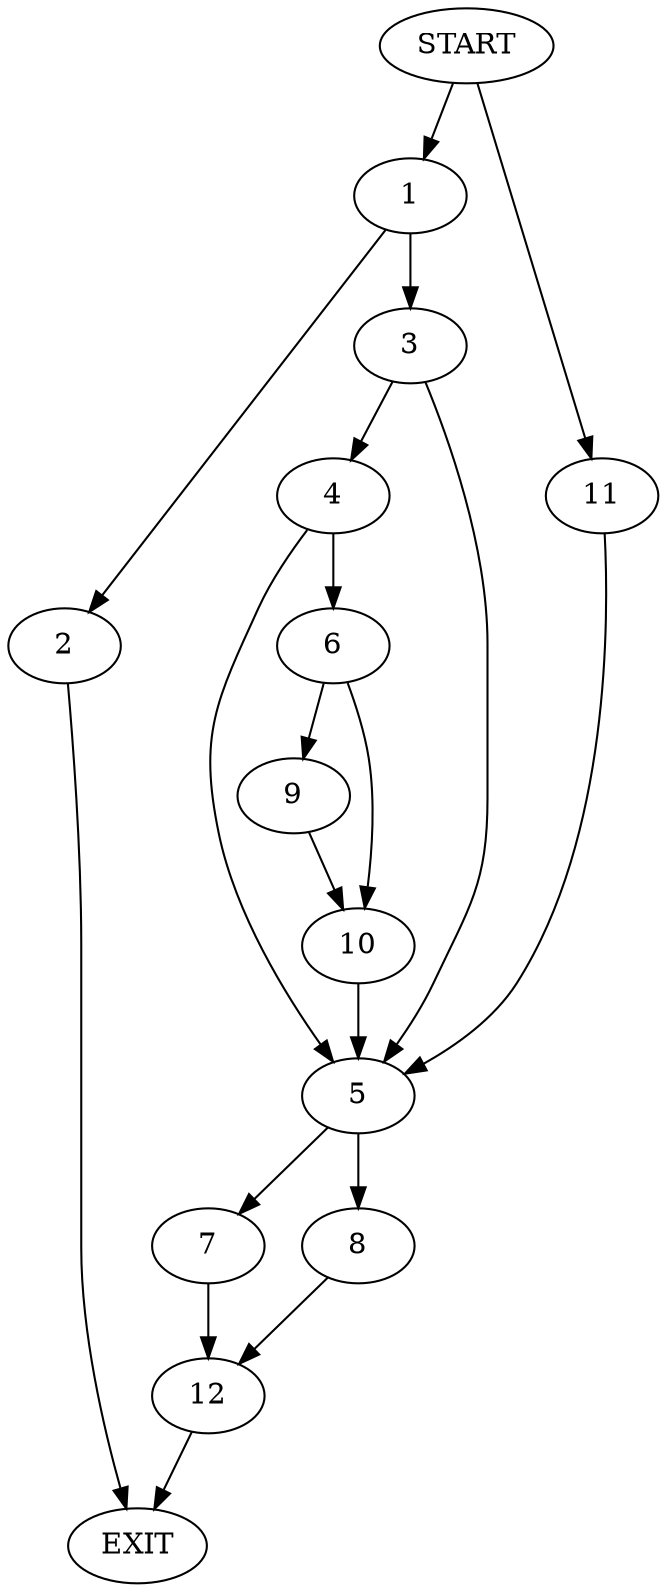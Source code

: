 digraph {
0 [label="START"]
13 [label="EXIT"]
0 -> 1
1 -> 2
1 -> 3
3 -> 4
3 -> 5
2 -> 13
4 -> 6
4 -> 5
5 -> 7
5 -> 8
6 -> 9
6 -> 10
9 -> 10
10 -> 5
0 -> 11
11 -> 5
8 -> 12
7 -> 12
12 -> 13
}
